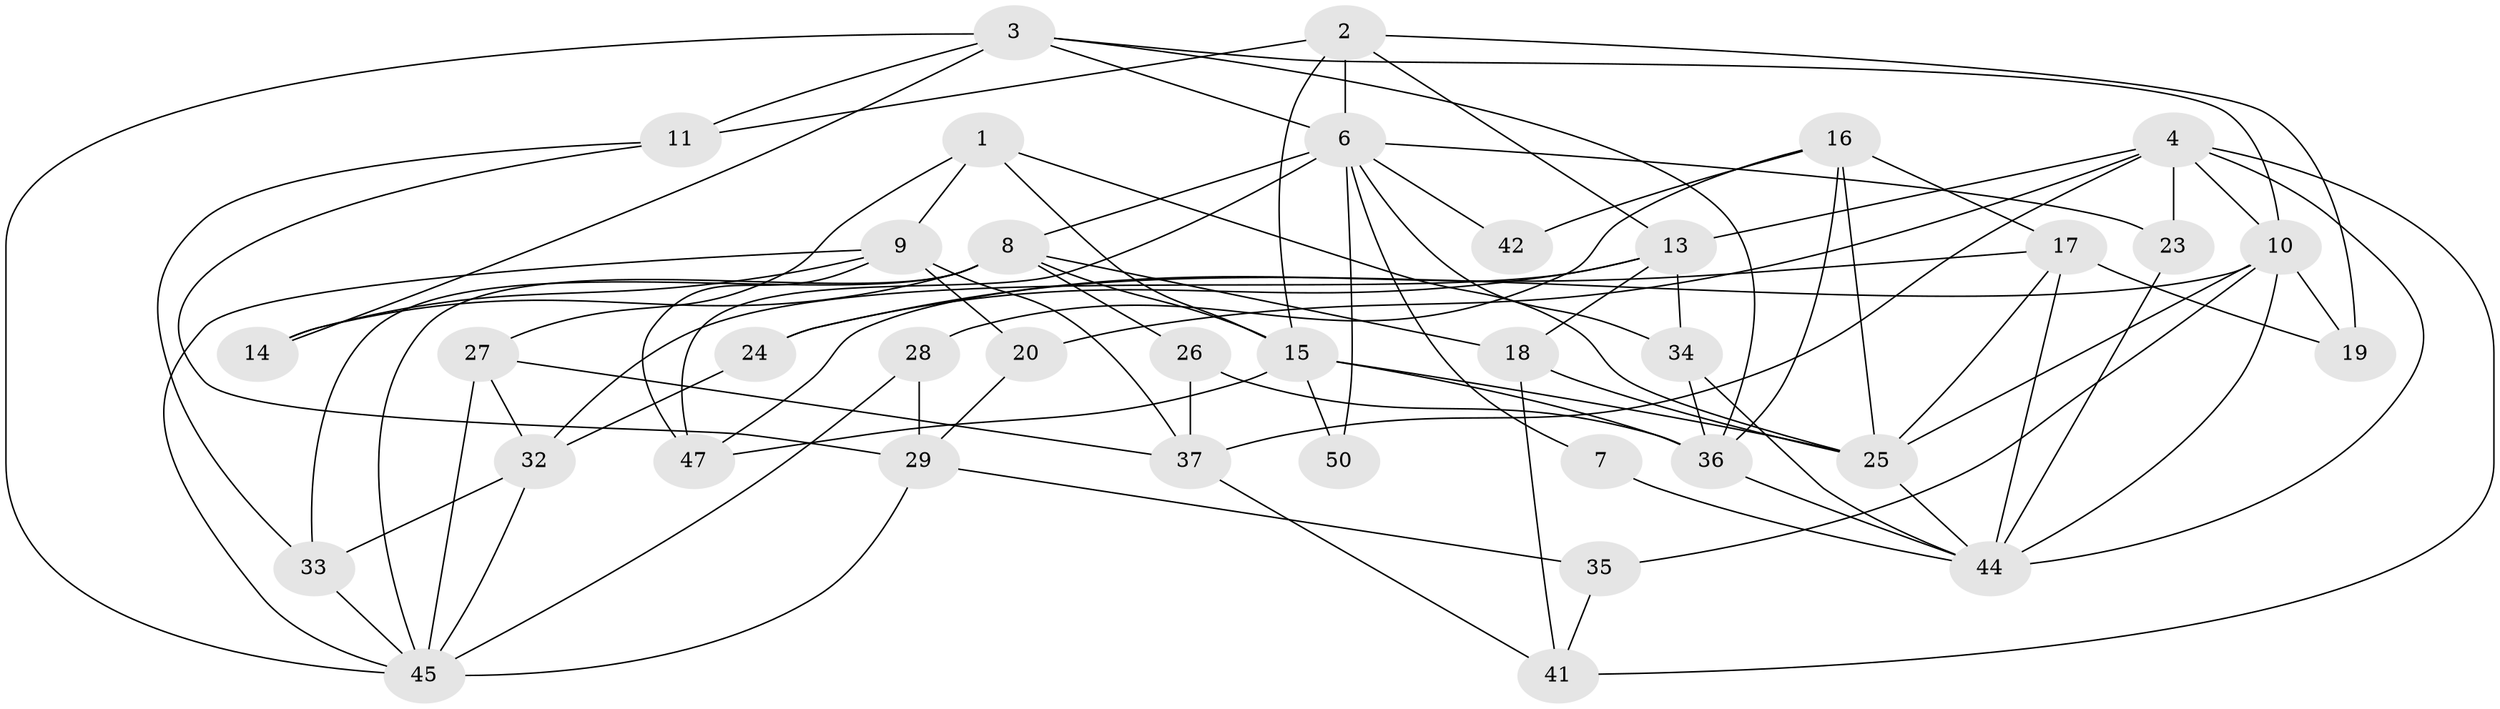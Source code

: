 // original degree distribution, {4: 0.24528301886792453, 5: 0.16981132075471697, 6: 0.11320754716981132, 2: 0.09433962264150944, 3: 0.33962264150943394, 7: 0.018867924528301886, 8: 0.018867924528301886}
// Generated by graph-tools (version 1.1) at 2025/11/02/27/25 16:11:18]
// undirected, 37 vertices, 88 edges
graph export_dot {
graph [start="1"]
  node [color=gray90,style=filled];
  1;
  2 [super="+5"];
  3;
  4 [super="+31"];
  6 [super="+12"];
  7;
  8 [super="+52"];
  9 [super="+49"];
  10 [super="+53"];
  11 [super="+48"];
  13 [super="+30"];
  14;
  15 [super="+38"];
  16 [super="+22"];
  17;
  18 [super="+21"];
  19;
  20;
  23;
  24;
  25 [super="+43"];
  26;
  27;
  28;
  29 [super="+39"];
  32;
  33 [super="+40"];
  34;
  35;
  36;
  37;
  41;
  42;
  44 [super="+46"];
  45 [super="+51"];
  47;
  50;
  1 -- 27;
  1 -- 9;
  1 -- 15;
  1 -- 25;
  2 -- 19;
  2 -- 13 [weight=2];
  2 -- 15;
  2 -- 11 [weight=2];
  2 -- 6;
  3 -- 11;
  3 -- 6;
  3 -- 10;
  3 -- 14;
  3 -- 36;
  3 -- 45;
  4 -- 37;
  4 -- 20;
  4 -- 23;
  4 -- 13;
  4 -- 41;
  4 -- 10;
  4 -- 44;
  6 -- 8;
  6 -- 42;
  6 -- 47;
  6 -- 50;
  6 -- 34;
  6 -- 23;
  6 -- 7;
  7 -- 44;
  8 -- 26;
  8 -- 15;
  8 -- 14;
  8 -- 45;
  8 -- 33;
  8 -- 18;
  9 -- 37;
  9 -- 20;
  9 -- 14;
  9 -- 47;
  9 -- 45;
  10 -- 35;
  10 -- 19;
  10 -- 25;
  10 -- 47;
  10 -- 44;
  11 -- 33;
  11 -- 29;
  13 -- 24;
  13 -- 34;
  13 -- 32;
  13 -- 18;
  15 -- 25;
  15 -- 50;
  15 -- 36;
  15 -- 47;
  16 -- 17;
  16 -- 25;
  16 -- 28;
  16 -- 42;
  16 -- 36;
  17 -- 19;
  17 -- 25;
  17 -- 24;
  17 -- 44;
  18 -- 41;
  18 -- 25;
  20 -- 29;
  23 -- 44;
  24 -- 32;
  25 -- 44;
  26 -- 36;
  26 -- 37;
  27 -- 45;
  27 -- 32;
  27 -- 37;
  28 -- 45;
  28 -- 29;
  29 -- 35;
  29 -- 45;
  32 -- 33;
  32 -- 45;
  33 -- 45;
  34 -- 36;
  34 -- 44;
  35 -- 41;
  36 -- 44;
  37 -- 41;
}
